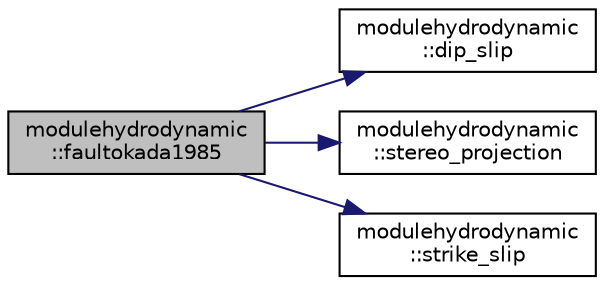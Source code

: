 digraph "modulehydrodynamic::faultokada1985"
{
 // LATEX_PDF_SIZE
  edge [fontname="Helvetica",fontsize="10",labelfontname="Helvetica",labelfontsize="10"];
  node [fontname="Helvetica",fontsize="10",shape=record];
  rankdir="LR";
  Node1 [label="modulehydrodynamic\l::faultokada1985",height=0.2,width=0.4,color="black", fillcolor="grey75", style="filled", fontcolor="black",tooltip=" "];
  Node1 -> Node2 [color="midnightblue",fontsize="10",style="solid"];
  Node2 [label="modulehydrodynamic\l::dip_slip",height=0.2,width=0.4,color="black", fillcolor="white", style="filled",URL="$namespacemodulehydrodynamic.html#a95f2fab061ef070b4278d48f1e7028e2",tooltip=" "];
  Node1 -> Node3 [color="midnightblue",fontsize="10",style="solid"];
  Node3 [label="modulehydrodynamic\l::stereo_projection",height=0.2,width=0.4,color="black", fillcolor="white", style="filled",URL="$namespacemodulehydrodynamic.html#a1d685e489f857af3dd0c69835d0b081d",tooltip=" "];
  Node1 -> Node4 [color="midnightblue",fontsize="10",style="solid"];
  Node4 [label="modulehydrodynamic\l::strike_slip",height=0.2,width=0.4,color="black", fillcolor="white", style="filled",URL="$namespacemodulehydrodynamic.html#a38a2568403edbdf1d10000f553f39252",tooltip=" "];
}
